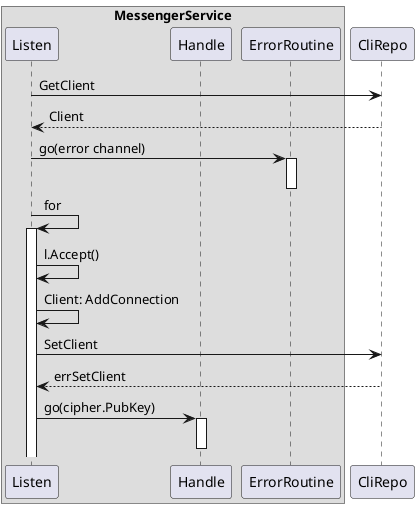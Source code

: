 @startuml
box "MessengerService"
participant Listen
participant Handle
participant ErrorRoutine
end box

Listen -> CliRepo: GetClient
CliRepo --> Listen: Client
Listen -> ErrorRoutine: go(error channel)
activate ErrorRoutine
deactivate
Listen -> Listen: for
activate Listen
Listen -> Listen: l.Accept()
Listen -> Listen: Client: AddConnection
Listen -> CliRepo: SetClient
CliRepo --> Listen: errSetClient
Listen -> Handle: go(cipher.PubKey)
activate Handle
deactivate
@enduml